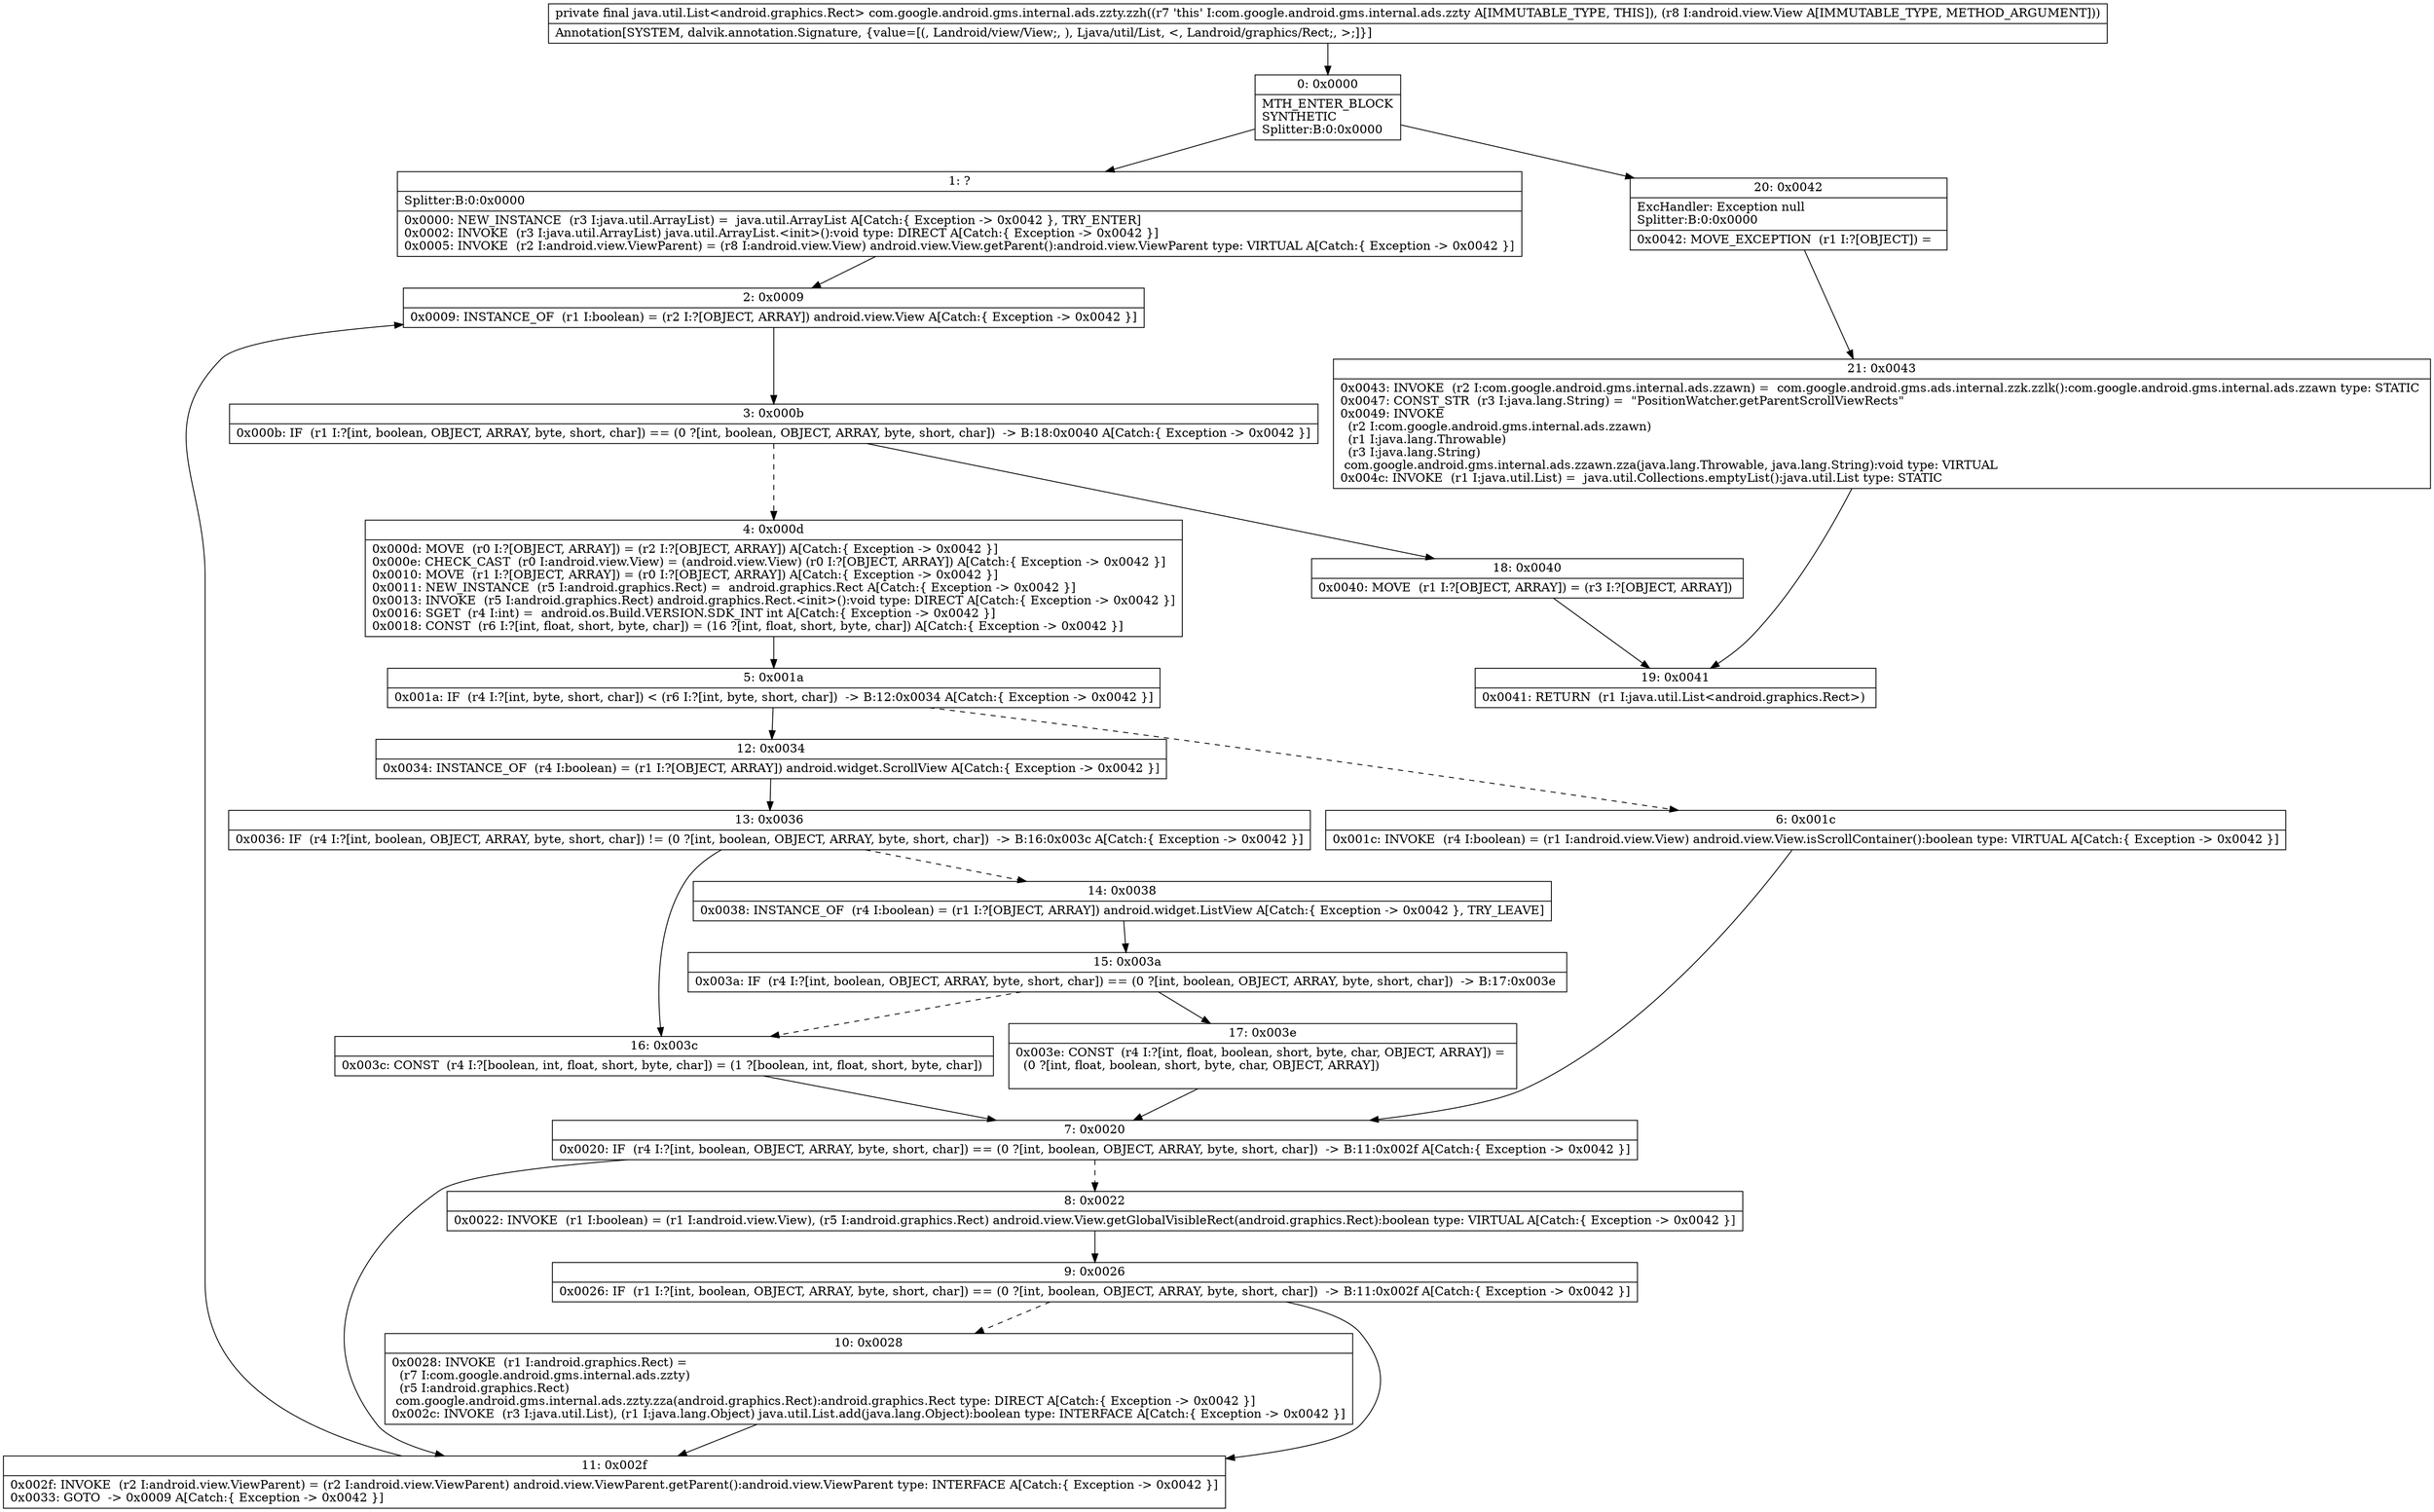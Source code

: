 digraph "CFG forcom.google.android.gms.internal.ads.zzty.zzh(Landroid\/view\/View;)Ljava\/util\/List;" {
Node_0 [shape=record,label="{0\:\ 0x0000|MTH_ENTER_BLOCK\lSYNTHETIC\lSplitter:B:0:0x0000\l}"];
Node_1 [shape=record,label="{1\:\ ?|Splitter:B:0:0x0000\l|0x0000: NEW_INSTANCE  (r3 I:java.util.ArrayList) =  java.util.ArrayList A[Catch:\{ Exception \-\> 0x0042 \}, TRY_ENTER]\l0x0002: INVOKE  (r3 I:java.util.ArrayList) java.util.ArrayList.\<init\>():void type: DIRECT A[Catch:\{ Exception \-\> 0x0042 \}]\l0x0005: INVOKE  (r2 I:android.view.ViewParent) = (r8 I:android.view.View) android.view.View.getParent():android.view.ViewParent type: VIRTUAL A[Catch:\{ Exception \-\> 0x0042 \}]\l}"];
Node_2 [shape=record,label="{2\:\ 0x0009|0x0009: INSTANCE_OF  (r1 I:boolean) = (r2 I:?[OBJECT, ARRAY]) android.view.View A[Catch:\{ Exception \-\> 0x0042 \}]\l}"];
Node_3 [shape=record,label="{3\:\ 0x000b|0x000b: IF  (r1 I:?[int, boolean, OBJECT, ARRAY, byte, short, char]) == (0 ?[int, boolean, OBJECT, ARRAY, byte, short, char])  \-\> B:18:0x0040 A[Catch:\{ Exception \-\> 0x0042 \}]\l}"];
Node_4 [shape=record,label="{4\:\ 0x000d|0x000d: MOVE  (r0 I:?[OBJECT, ARRAY]) = (r2 I:?[OBJECT, ARRAY]) A[Catch:\{ Exception \-\> 0x0042 \}]\l0x000e: CHECK_CAST  (r0 I:android.view.View) = (android.view.View) (r0 I:?[OBJECT, ARRAY]) A[Catch:\{ Exception \-\> 0x0042 \}]\l0x0010: MOVE  (r1 I:?[OBJECT, ARRAY]) = (r0 I:?[OBJECT, ARRAY]) A[Catch:\{ Exception \-\> 0x0042 \}]\l0x0011: NEW_INSTANCE  (r5 I:android.graphics.Rect) =  android.graphics.Rect A[Catch:\{ Exception \-\> 0x0042 \}]\l0x0013: INVOKE  (r5 I:android.graphics.Rect) android.graphics.Rect.\<init\>():void type: DIRECT A[Catch:\{ Exception \-\> 0x0042 \}]\l0x0016: SGET  (r4 I:int) =  android.os.Build.VERSION.SDK_INT int A[Catch:\{ Exception \-\> 0x0042 \}]\l0x0018: CONST  (r6 I:?[int, float, short, byte, char]) = (16 ?[int, float, short, byte, char]) A[Catch:\{ Exception \-\> 0x0042 \}]\l}"];
Node_5 [shape=record,label="{5\:\ 0x001a|0x001a: IF  (r4 I:?[int, byte, short, char]) \< (r6 I:?[int, byte, short, char])  \-\> B:12:0x0034 A[Catch:\{ Exception \-\> 0x0042 \}]\l}"];
Node_6 [shape=record,label="{6\:\ 0x001c|0x001c: INVOKE  (r4 I:boolean) = (r1 I:android.view.View) android.view.View.isScrollContainer():boolean type: VIRTUAL A[Catch:\{ Exception \-\> 0x0042 \}]\l}"];
Node_7 [shape=record,label="{7\:\ 0x0020|0x0020: IF  (r4 I:?[int, boolean, OBJECT, ARRAY, byte, short, char]) == (0 ?[int, boolean, OBJECT, ARRAY, byte, short, char])  \-\> B:11:0x002f A[Catch:\{ Exception \-\> 0x0042 \}]\l}"];
Node_8 [shape=record,label="{8\:\ 0x0022|0x0022: INVOKE  (r1 I:boolean) = (r1 I:android.view.View), (r5 I:android.graphics.Rect) android.view.View.getGlobalVisibleRect(android.graphics.Rect):boolean type: VIRTUAL A[Catch:\{ Exception \-\> 0x0042 \}]\l}"];
Node_9 [shape=record,label="{9\:\ 0x0026|0x0026: IF  (r1 I:?[int, boolean, OBJECT, ARRAY, byte, short, char]) == (0 ?[int, boolean, OBJECT, ARRAY, byte, short, char])  \-\> B:11:0x002f A[Catch:\{ Exception \-\> 0x0042 \}]\l}"];
Node_10 [shape=record,label="{10\:\ 0x0028|0x0028: INVOKE  (r1 I:android.graphics.Rect) = \l  (r7 I:com.google.android.gms.internal.ads.zzty)\l  (r5 I:android.graphics.Rect)\l com.google.android.gms.internal.ads.zzty.zza(android.graphics.Rect):android.graphics.Rect type: DIRECT A[Catch:\{ Exception \-\> 0x0042 \}]\l0x002c: INVOKE  (r3 I:java.util.List), (r1 I:java.lang.Object) java.util.List.add(java.lang.Object):boolean type: INTERFACE A[Catch:\{ Exception \-\> 0x0042 \}]\l}"];
Node_11 [shape=record,label="{11\:\ 0x002f|0x002f: INVOKE  (r2 I:android.view.ViewParent) = (r2 I:android.view.ViewParent) android.view.ViewParent.getParent():android.view.ViewParent type: INTERFACE A[Catch:\{ Exception \-\> 0x0042 \}]\l0x0033: GOTO  \-\> 0x0009 A[Catch:\{ Exception \-\> 0x0042 \}]\l}"];
Node_12 [shape=record,label="{12\:\ 0x0034|0x0034: INSTANCE_OF  (r4 I:boolean) = (r1 I:?[OBJECT, ARRAY]) android.widget.ScrollView A[Catch:\{ Exception \-\> 0x0042 \}]\l}"];
Node_13 [shape=record,label="{13\:\ 0x0036|0x0036: IF  (r4 I:?[int, boolean, OBJECT, ARRAY, byte, short, char]) != (0 ?[int, boolean, OBJECT, ARRAY, byte, short, char])  \-\> B:16:0x003c A[Catch:\{ Exception \-\> 0x0042 \}]\l}"];
Node_14 [shape=record,label="{14\:\ 0x0038|0x0038: INSTANCE_OF  (r4 I:boolean) = (r1 I:?[OBJECT, ARRAY]) android.widget.ListView A[Catch:\{ Exception \-\> 0x0042 \}, TRY_LEAVE]\l}"];
Node_15 [shape=record,label="{15\:\ 0x003a|0x003a: IF  (r4 I:?[int, boolean, OBJECT, ARRAY, byte, short, char]) == (0 ?[int, boolean, OBJECT, ARRAY, byte, short, char])  \-\> B:17:0x003e \l}"];
Node_16 [shape=record,label="{16\:\ 0x003c|0x003c: CONST  (r4 I:?[boolean, int, float, short, byte, char]) = (1 ?[boolean, int, float, short, byte, char]) \l}"];
Node_17 [shape=record,label="{17\:\ 0x003e|0x003e: CONST  (r4 I:?[int, float, boolean, short, byte, char, OBJECT, ARRAY]) = \l  (0 ?[int, float, boolean, short, byte, char, OBJECT, ARRAY])\l \l}"];
Node_18 [shape=record,label="{18\:\ 0x0040|0x0040: MOVE  (r1 I:?[OBJECT, ARRAY]) = (r3 I:?[OBJECT, ARRAY]) \l}"];
Node_19 [shape=record,label="{19\:\ 0x0041|0x0041: RETURN  (r1 I:java.util.List\<android.graphics.Rect\>) \l}"];
Node_20 [shape=record,label="{20\:\ 0x0042|ExcHandler: Exception null\lSplitter:B:0:0x0000\l|0x0042: MOVE_EXCEPTION  (r1 I:?[OBJECT]) =  \l}"];
Node_21 [shape=record,label="{21\:\ 0x0043|0x0043: INVOKE  (r2 I:com.google.android.gms.internal.ads.zzawn) =  com.google.android.gms.ads.internal.zzk.zzlk():com.google.android.gms.internal.ads.zzawn type: STATIC \l0x0047: CONST_STR  (r3 I:java.lang.String) =  \"PositionWatcher.getParentScrollViewRects\" \l0x0049: INVOKE  \l  (r2 I:com.google.android.gms.internal.ads.zzawn)\l  (r1 I:java.lang.Throwable)\l  (r3 I:java.lang.String)\l com.google.android.gms.internal.ads.zzawn.zza(java.lang.Throwable, java.lang.String):void type: VIRTUAL \l0x004c: INVOKE  (r1 I:java.util.List) =  java.util.Collections.emptyList():java.util.List type: STATIC \l}"];
MethodNode[shape=record,label="{private final java.util.List\<android.graphics.Rect\> com.google.android.gms.internal.ads.zzty.zzh((r7 'this' I:com.google.android.gms.internal.ads.zzty A[IMMUTABLE_TYPE, THIS]), (r8 I:android.view.View A[IMMUTABLE_TYPE, METHOD_ARGUMENT]))  | Annotation[SYSTEM, dalvik.annotation.Signature, \{value=[(, Landroid\/view\/View;, ), Ljava\/util\/List, \<, Landroid\/graphics\/Rect;, \>;]\}]\l}"];
MethodNode -> Node_0;
Node_0 -> Node_1;
Node_0 -> Node_20;
Node_1 -> Node_2;
Node_2 -> Node_3;
Node_3 -> Node_4[style=dashed];
Node_3 -> Node_18;
Node_4 -> Node_5;
Node_5 -> Node_6[style=dashed];
Node_5 -> Node_12;
Node_6 -> Node_7;
Node_7 -> Node_8[style=dashed];
Node_7 -> Node_11;
Node_8 -> Node_9;
Node_9 -> Node_10[style=dashed];
Node_9 -> Node_11;
Node_10 -> Node_11;
Node_11 -> Node_2;
Node_12 -> Node_13;
Node_13 -> Node_14[style=dashed];
Node_13 -> Node_16;
Node_14 -> Node_15;
Node_15 -> Node_16[style=dashed];
Node_15 -> Node_17;
Node_16 -> Node_7;
Node_17 -> Node_7;
Node_18 -> Node_19;
Node_20 -> Node_21;
Node_21 -> Node_19;
}

